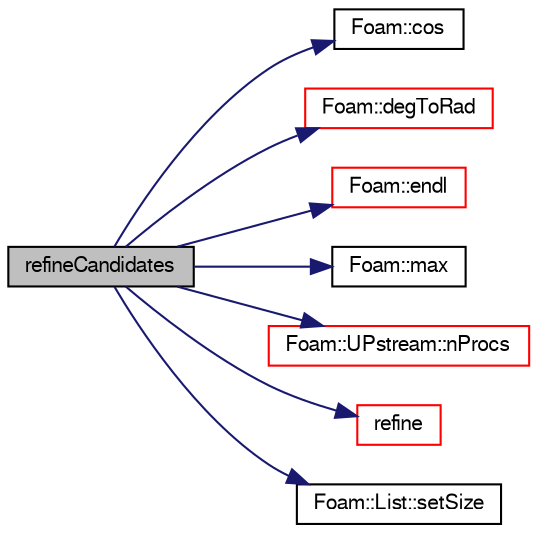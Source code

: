 digraph "refineCandidates"
{
  bgcolor="transparent";
  edge [fontname="FreeSans",fontsize="10",labelfontname="FreeSans",labelfontsize="10"];
  node [fontname="FreeSans",fontsize="10",shape=record];
  rankdir="LR";
  Node3746 [label="refineCandidates",height=0.2,width=0.4,color="black", fillcolor="grey75", style="filled", fontcolor="black"];
  Node3746 -> Node3747 [color="midnightblue",fontsize="10",style="solid",fontname="FreeSans"];
  Node3747 [label="Foam::cos",height=0.2,width=0.4,color="black",URL="$a21124.html#aebb41a148f7cf44b63e12f69e487e49f"];
  Node3746 -> Node3748 [color="midnightblue",fontsize="10",style="solid",fontname="FreeSans"];
  Node3748 [label="Foam::degToRad",height=0.2,width=0.4,color="red",URL="$a21124.html#af706f965be4d1457b0f1e7fade1c0118",tooltip="Conversion from degrees to radians. "];
  Node3746 -> Node3750 [color="midnightblue",fontsize="10",style="solid",fontname="FreeSans"];
  Node3750 [label="Foam::endl",height=0.2,width=0.4,color="red",URL="$a21124.html#a2db8fe02a0d3909e9351bb4275b23ce4",tooltip="Add newline and flush stream. "];
  Node3746 -> Node3752 [color="midnightblue",fontsize="10",style="solid",fontname="FreeSans"];
  Node3752 [label="Foam::max",height=0.2,width=0.4,color="black",URL="$a21124.html#ac993e906cf2774ae77e666bc24e81733"];
  Node3746 -> Node3753 [color="midnightblue",fontsize="10",style="solid",fontname="FreeSans"];
  Node3753 [label="Foam::UPstream::nProcs",height=0.2,width=0.4,color="red",URL="$a26270.html#aada0e04d8127eda8ee95be0772754a4f",tooltip="Number of processes in parallel run. "];
  Node3746 -> Node3755 [color="midnightblue",fontsize="10",style="solid",fontname="FreeSans"];
  Node3755 [label="refine",height=0.2,width=0.4,color="red",URL="$a24662.html#ac9571690bc552fe5150042c81c4f8229",tooltip="Refine some cells. "];
  Node3746 -> Node3886 [color="midnightblue",fontsize="10",style="solid",fontname="FreeSans"];
  Node3886 [label="Foam::List::setSize",height=0.2,width=0.4,color="black",URL="$a25694.html#aedb985ffeaf1bdbfeccc2a8730405703",tooltip="Reset size of List. "];
}
